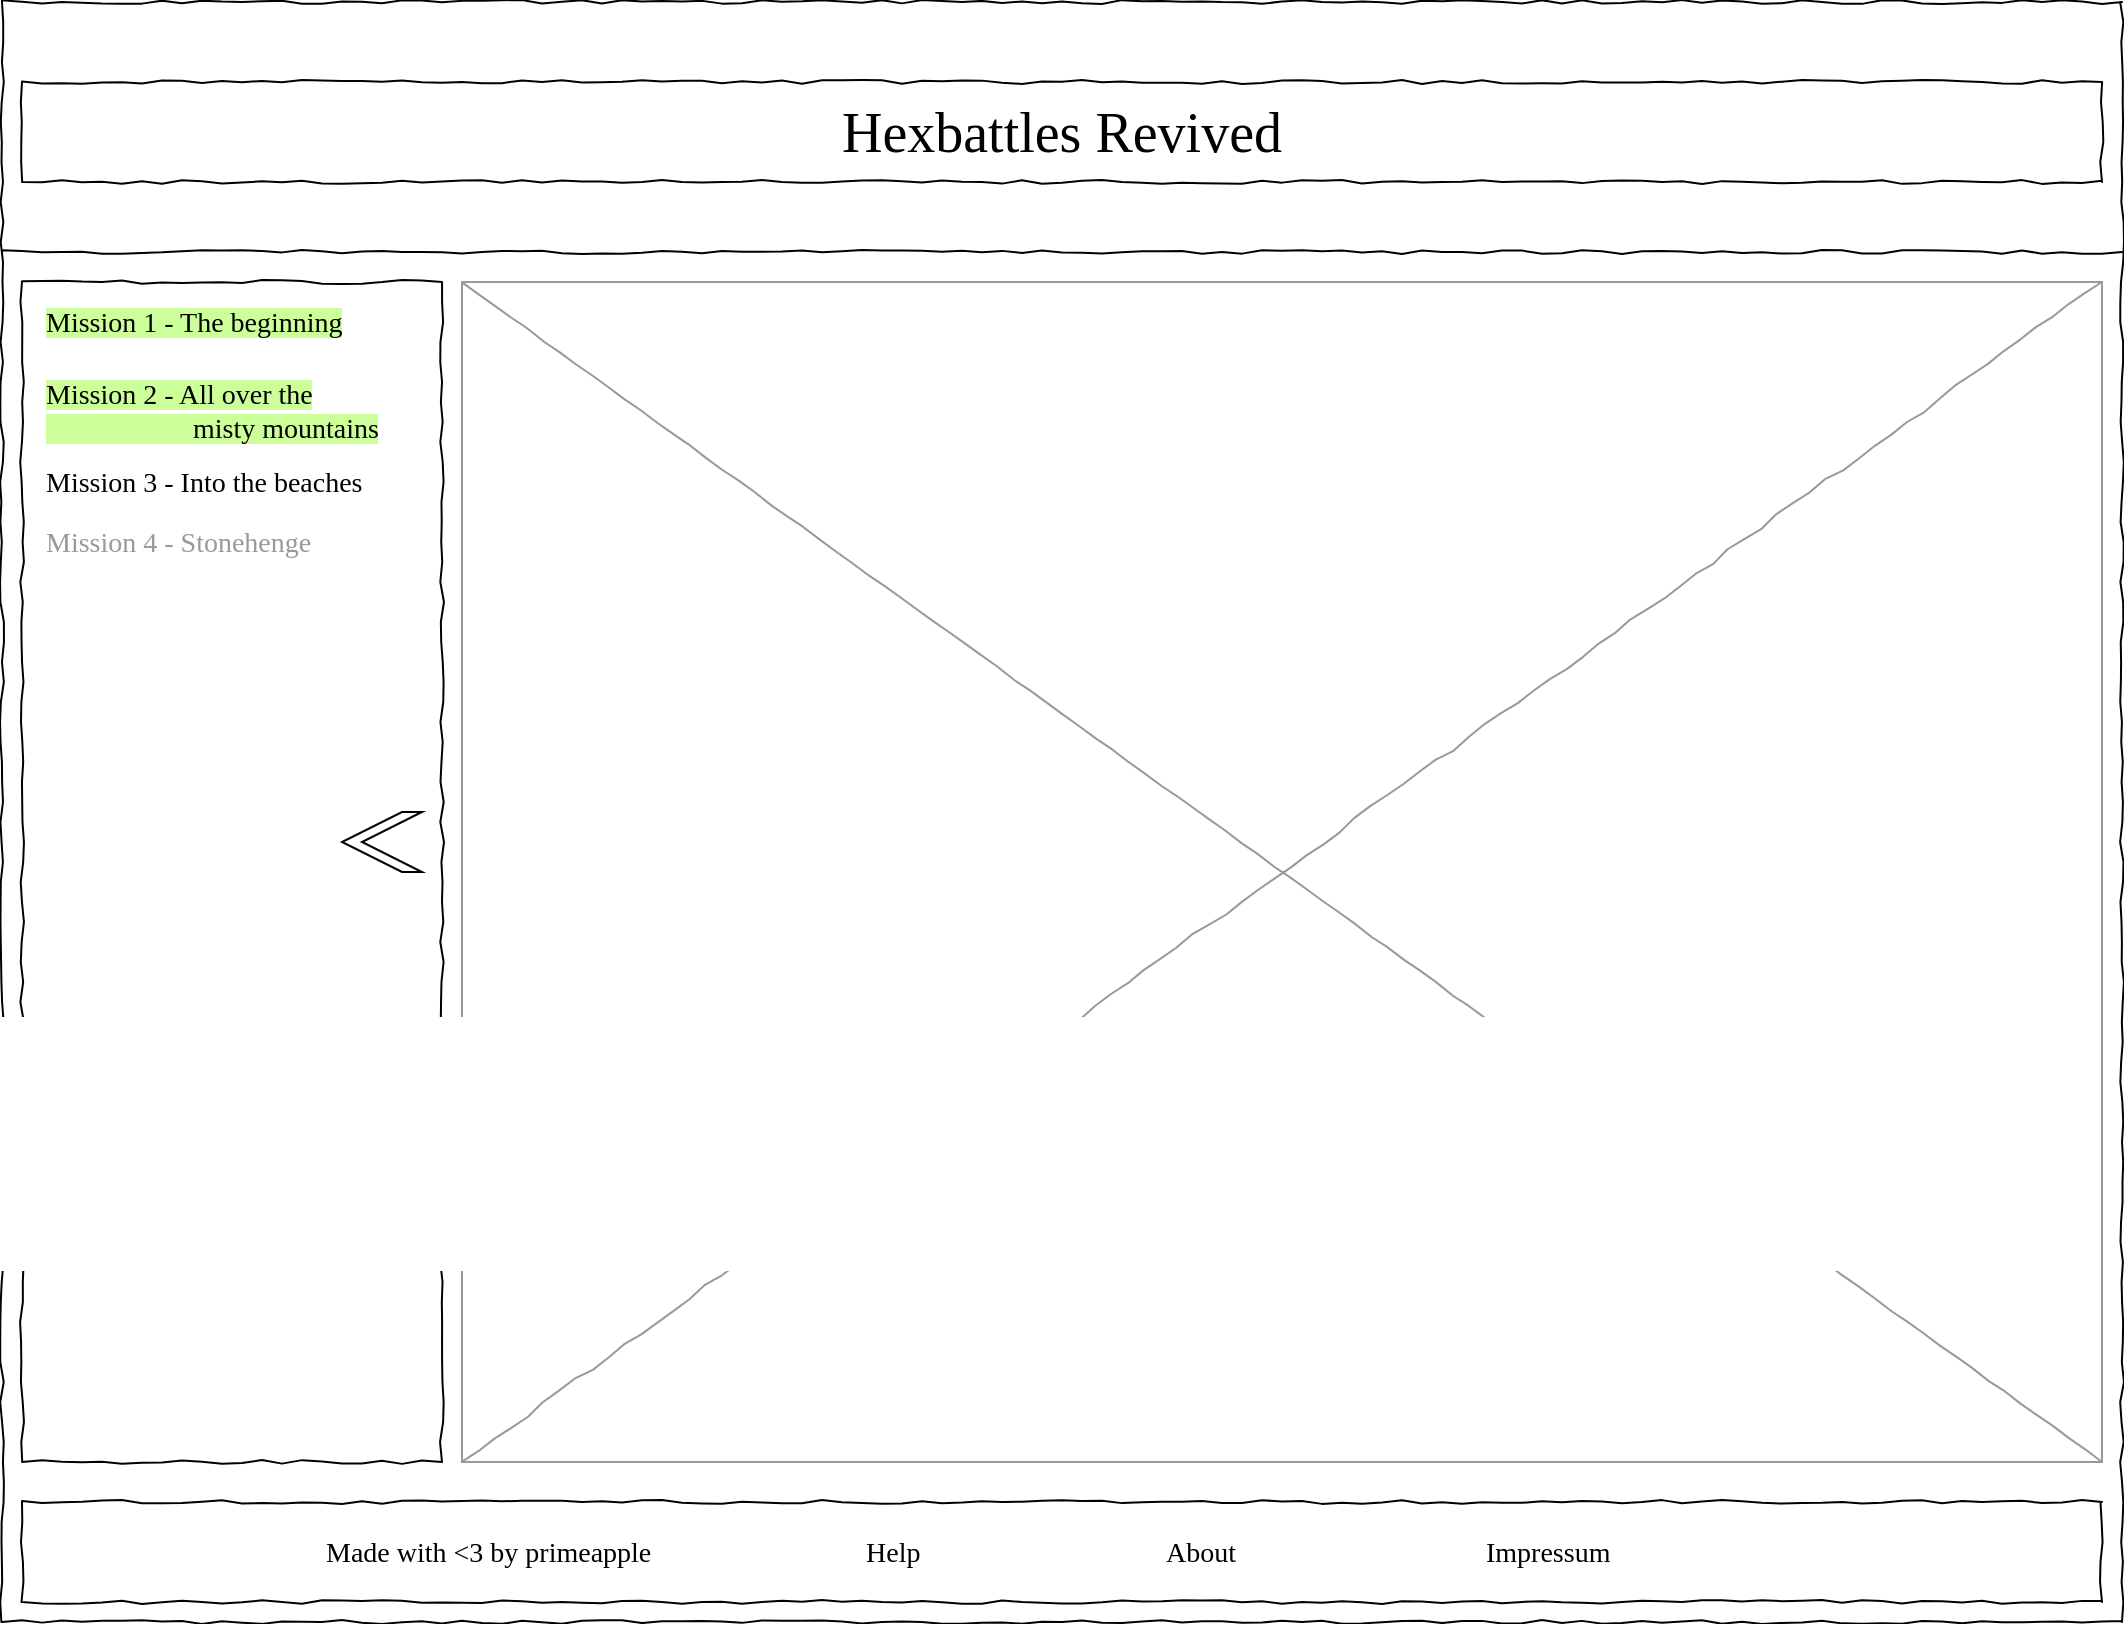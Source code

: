 <mxfile version="20.8.11" type="device"><diagram name="Page-1" id="03018318-947c-dd8e-b7a3-06fadd420f32"><mxGraphModel dx="1434" dy="784" grid="1" gridSize="10" guides="1" tooltips="1" connect="1" arrows="1" fold="1" page="1" pageScale="1" pageWidth="1100" pageHeight="850" background="#ffffff" math="0" shadow="0"><root><mxCell id="0"/><mxCell id="1" parent="0"/><mxCell id="677b7b8949515195-1" value="" style="whiteSpace=wrap;html=1;rounded=0;shadow=0;labelBackgroundColor=none;strokeColor=#000000;strokeWidth=1;fillColor=none;fontFamily=Verdana;fontSize=12;fontColor=#000000;align=center;comic=1;" parent="1" vertex="1"><mxGeometry x="20" y="20" width="1060" height="810" as="geometry"/></mxCell><mxCell id="677b7b8949515195-8" value="" style="whiteSpace=wrap;html=1;rounded=0;shadow=0;labelBackgroundColor=none;strokeWidth=1;fillColor=none;fontFamily=Verdana;fontSize=12;align=center;comic=1;" parent="1" vertex="1"><mxGeometry x="30" y="160" width="210" height="590" as="geometry"/></mxCell><mxCell id="677b7b8949515195-2" value="Hexbattles Revived" style="whiteSpace=wrap;html=1;rounded=0;shadow=0;labelBackgroundColor=none;strokeWidth=1;fontFamily=Verdana;fontSize=28;align=center;comic=1;" parent="1" vertex="1"><mxGeometry x="30" y="60" width="1040" height="50" as="geometry"/></mxCell><mxCell id="677b7b8949515195-9" value="" style="line;strokeWidth=1;html=1;rounded=0;shadow=0;labelBackgroundColor=none;fillColor=none;fontFamily=Verdana;fontSize=14;fontColor=#000000;align=center;comic=1;" parent="1" vertex="1"><mxGeometry x="20" y="140" width="1060" height="10" as="geometry"/></mxCell><mxCell id="677b7b8949515195-16" value="" style="verticalLabelPosition=bottom;shadow=0;dashed=0;align=center;html=1;verticalAlign=top;strokeWidth=1;shape=mxgraph.mockup.graphics.simpleIcon;strokeColor=#999999;rounded=0;labelBackgroundColor=none;fontFamily=Verdana;fontSize=14;fontColor=#000000;comic=1;" parent="1" vertex="1"><mxGeometry x="250" y="160" width="820" height="590" as="geometry"/></mxCell><mxCell id="677b7b8949515195-27" value="&lt;span style=&quot;background-color: rgb(204, 255, 153);&quot;&gt;Mission 1 - The beginning&lt;/span&gt;" style="text;html=1;points=[];align=left;verticalAlign=top;spacingTop=-4;fontSize=14;fontFamily=Verdana" parent="1" vertex="1"><mxGeometry x="40" y="170" width="170" height="20" as="geometry"/></mxCell><mxCell id="677b7b8949515195-28" value="&lt;div&gt;&lt;span style=&quot;background-color: rgb(204, 255, 153);&quot;&gt;Mission 2 - All over the &lt;br&gt;&lt;/span&gt;&lt;/div&gt;&lt;div&gt;&lt;span style=&quot;background-color: rgb(204, 255, 153);&quot;&gt;&amp;nbsp;&amp;nbsp;&amp;nbsp;&amp;nbsp;&amp;nbsp;&amp;nbsp;&amp;nbsp;&amp;nbsp;&amp;nbsp;&amp;nbsp;&amp;nbsp;&amp;nbsp;&amp;nbsp;&amp;nbsp;&amp;nbsp;&amp;nbsp;&amp;nbsp;&amp;nbsp;&amp;nbsp;&amp;nbsp; misty mountains&lt;/span&gt;&lt;/div&gt;" style="text;html=1;points=[];align=left;verticalAlign=top;spacingTop=-4;fontSize=14;fontFamily=Verdana" parent="1" vertex="1"><mxGeometry x="40" y="206" width="170" height="20" as="geometry"/></mxCell><mxCell id="677b7b8949515195-29" value="Mission 3 - Into the beaches" style="text;html=1;points=[];align=left;verticalAlign=top;spacingTop=-4;fontSize=14;fontFamily=Verdana" parent="1" vertex="1"><mxGeometry x="40" y="250" width="170" height="20" as="geometry"/></mxCell><mxCell id="677b7b8949515195-30" value="&lt;font color=&quot;#999999&quot;&gt;Mission 4 - Stonehenge&lt;/font&gt;" style="text;html=1;points=[];align=left;verticalAlign=top;spacingTop=-4;fontSize=14;fontFamily=Verdana" parent="1" vertex="1"><mxGeometry x="40" y="280" width="170" height="20" as="geometry"/></mxCell><mxCell id="KRFfBJ7hhBlBl8Ahd7Kv-2" value="" style="html=1;shadow=0;dashed=0;align=center;verticalAlign=middle;shape=mxgraph.arrows2.arrow;dy=0;dx=30;notch=30;labelBackgroundColor=#CCFF99;fontColor=#999999;rotation=-180;" vertex="1" parent="1"><mxGeometry x="190" y="425" width="40" height="30" as="geometry"/></mxCell><mxCell id="KRFfBJ7hhBlBl8Ahd7Kv-5" value="" style="group;opacity=50;shadow=0;sketch=1;curveFitting=1;jiggle=2;" vertex="1" connectable="0" parent="1"><mxGeometry x="30" y="770" width="1040" height="50" as="geometry"/></mxCell><mxCell id="677b7b8949515195-10" value="" style="whiteSpace=wrap;html=1;rounded=0;shadow=0;labelBackgroundColor=none;strokeWidth=1;fillColor=none;fontFamily=Verdana;fontSize=12;align=center;comic=1;" parent="KRFfBJ7hhBlBl8Ahd7Kv-5" vertex="1"><mxGeometry width="1040" height="50" as="geometry"/></mxCell><mxCell id="677b7b8949515195-11" value="Help" style="text;html=1;points=[];align=left;verticalAlign=top;spacingTop=-4;fontSize=14;fontFamily=Verdana" parent="KRFfBJ7hhBlBl8Ahd7Kv-5" vertex="1"><mxGeometry x="420" y="15" width="60" height="20" as="geometry"/></mxCell><mxCell id="677b7b8949515195-12" value="About" style="text;html=1;points=[];align=left;verticalAlign=top;spacingTop=-4;fontSize=14;fontFamily=Verdana" parent="KRFfBJ7hhBlBl8Ahd7Kv-5" vertex="1"><mxGeometry x="570" y="15" width="60" height="20" as="geometry"/></mxCell><mxCell id="677b7b8949515195-14" value="&lt;div&gt;Impressum&lt;/div&gt;" style="text;html=1;points=[];align=left;verticalAlign=top;spacingTop=-4;fontSize=14;fontFamily=Verdana" parent="KRFfBJ7hhBlBl8Ahd7Kv-5" vertex="1"><mxGeometry x="730" y="15" width="60" height="20" as="geometry"/></mxCell><mxCell id="KRFfBJ7hhBlBl8Ahd7Kv-6" value="Made with &amp;lt;3 by primeapple" style="text;html=1;points=[];align=left;verticalAlign=top;spacingTop=-4;fontSize=14;fontFamily=Verdana" vertex="1" parent="KRFfBJ7hhBlBl8Ahd7Kv-5"><mxGeometry x="150" y="15" width="200" height="20" as="geometry"/></mxCell></root></mxGraphModel></diagram></mxfile>